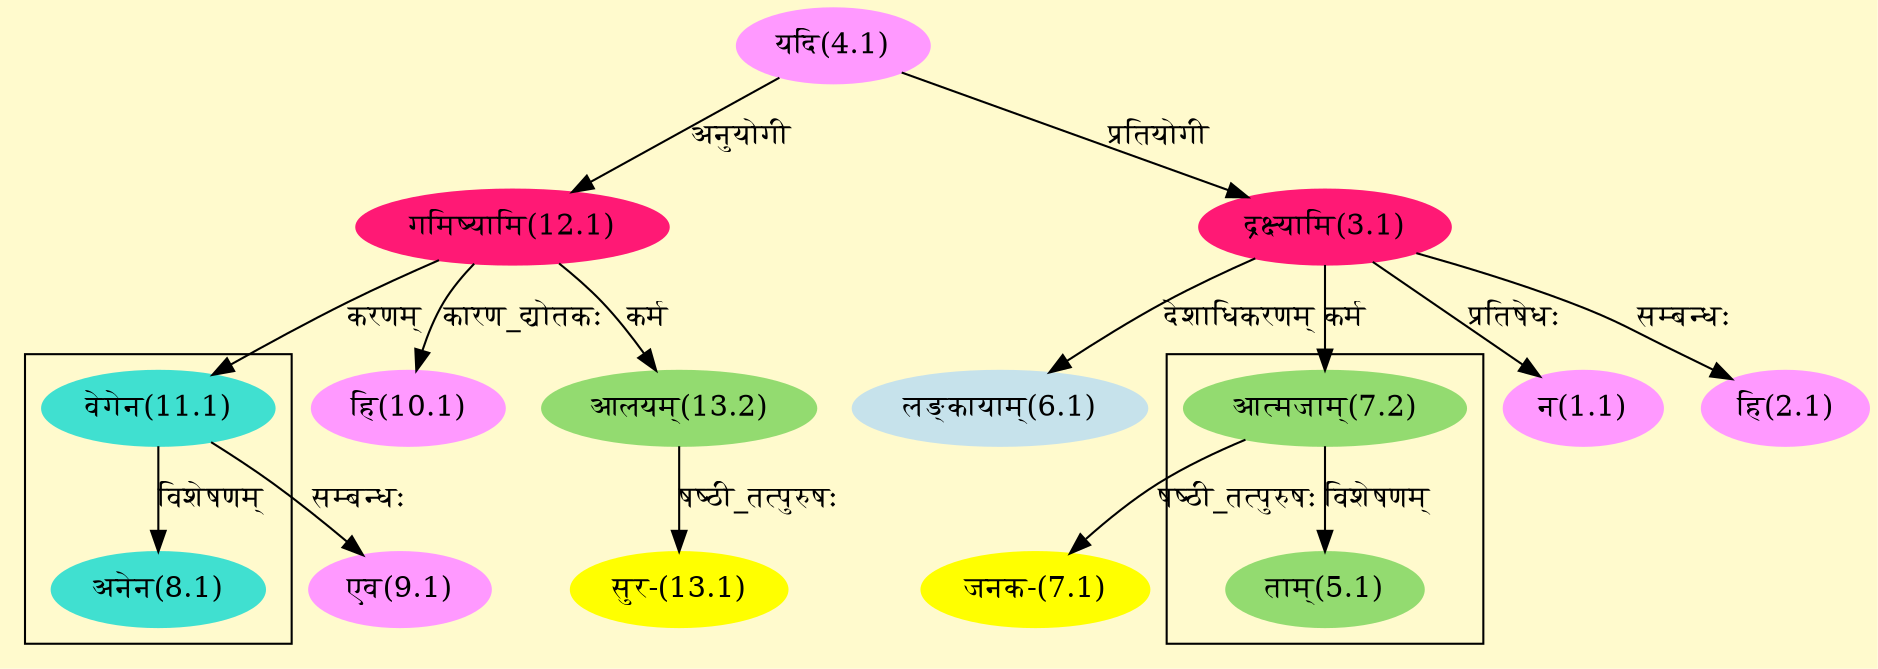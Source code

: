 digraph G{
rankdir=BT;
 compound=true;
 bgcolor="lemonchiffon1";

subgraph cluster_1{
Node5_1 [style=filled, color="#93DB70" label = "ताम्(5.1)"]
Node7_2 [style=filled, color="#93DB70" label = "आत्मजाम्(7.2)"]

}

subgraph cluster_2{
Node8_1 [style=filled, color="#40E0D0" label = "अनेन(8.1)"]
Node11_1 [style=filled, color="#40E0D0" label = "वेगेन(11.1)"]

}
Node1_1 [style=filled, color="#FF99FF" label = "न(1.1)"]
Node3_1 [style=filled, color="#FF1975" label = "द्रक्ष्यामि(3.1)"]
Node2_1 [style=filled, color="#FF99FF" label = "हि(2.1)"]
Node4_1 [style=filled, color="#FF99FF" label = "यदि(4.1)"]
Node6_1 [style=filled, color="#C6E2EB" label = "लङ्कायाम्(6.1)"]
Node7_1 [style=filled, color="#FFFF00" label = "जनक-(7.1)"]
Node7_2 [style=filled, color="#93DB70" label = "आत्मजाम्(7.2)"]
Node9_1 [style=filled, color="#FF99FF" label = "एव(9.1)"]
Node11_1 [style=filled, color="#40E0D0" label = "वेगेन(11.1)"]
Node10_1 [style=filled, color="#FF99FF" label = "हि(10.1)"]
Node12_1 [style=filled, color="#FF1975" label = "गमिष्यामि(12.1)"]
Node13_1 [style=filled, color="#FFFF00" label = "सुर-(13.1)"]
Node13_2 [style=filled, color="#93DB70" label = "आलयम्(13.2)"]
/* Start of Relations section */

Node1_1 -> Node3_1 [  label="प्रतिषेधः"  dir="back" ]
Node2_1 -> Node3_1 [  label="सम्बन्धः"  dir="back" ]
Node3_1 -> Node4_1 [  label="प्रतियोगी"  dir="back" ]
Node5_1 -> Node7_2 [  label="विशेषणम्"  dir="back" ]
Node6_1 -> Node3_1 [  label="देशाधिकरणम्"  dir="back" ]
Node7_1 -> Node7_2 [  label="षष्ठी_तत्पुरुषः"  dir="back" ]
Node7_2 -> Node3_1 [  label="कर्म"  dir="back" ]
Node8_1 -> Node11_1 [  label="विशेषणम्"  dir="back" ]
Node9_1 -> Node11_1 [  label="सम्बन्धः"  dir="back" ]
Node10_1 -> Node12_1 [  label="कारण_द्योतकः"  dir="back" ]
Node11_1 -> Node12_1 [  label="करणम्"  dir="back" ]
Node12_1 -> Node4_1 [  label="अनुयोगी"  dir="back" ]
Node13_1 -> Node13_2 [  label="षष्ठी_तत्पुरुषः"  dir="back" ]
Node13_2 -> Node12_1 [  label="कर्म"  dir="back" ]
}
